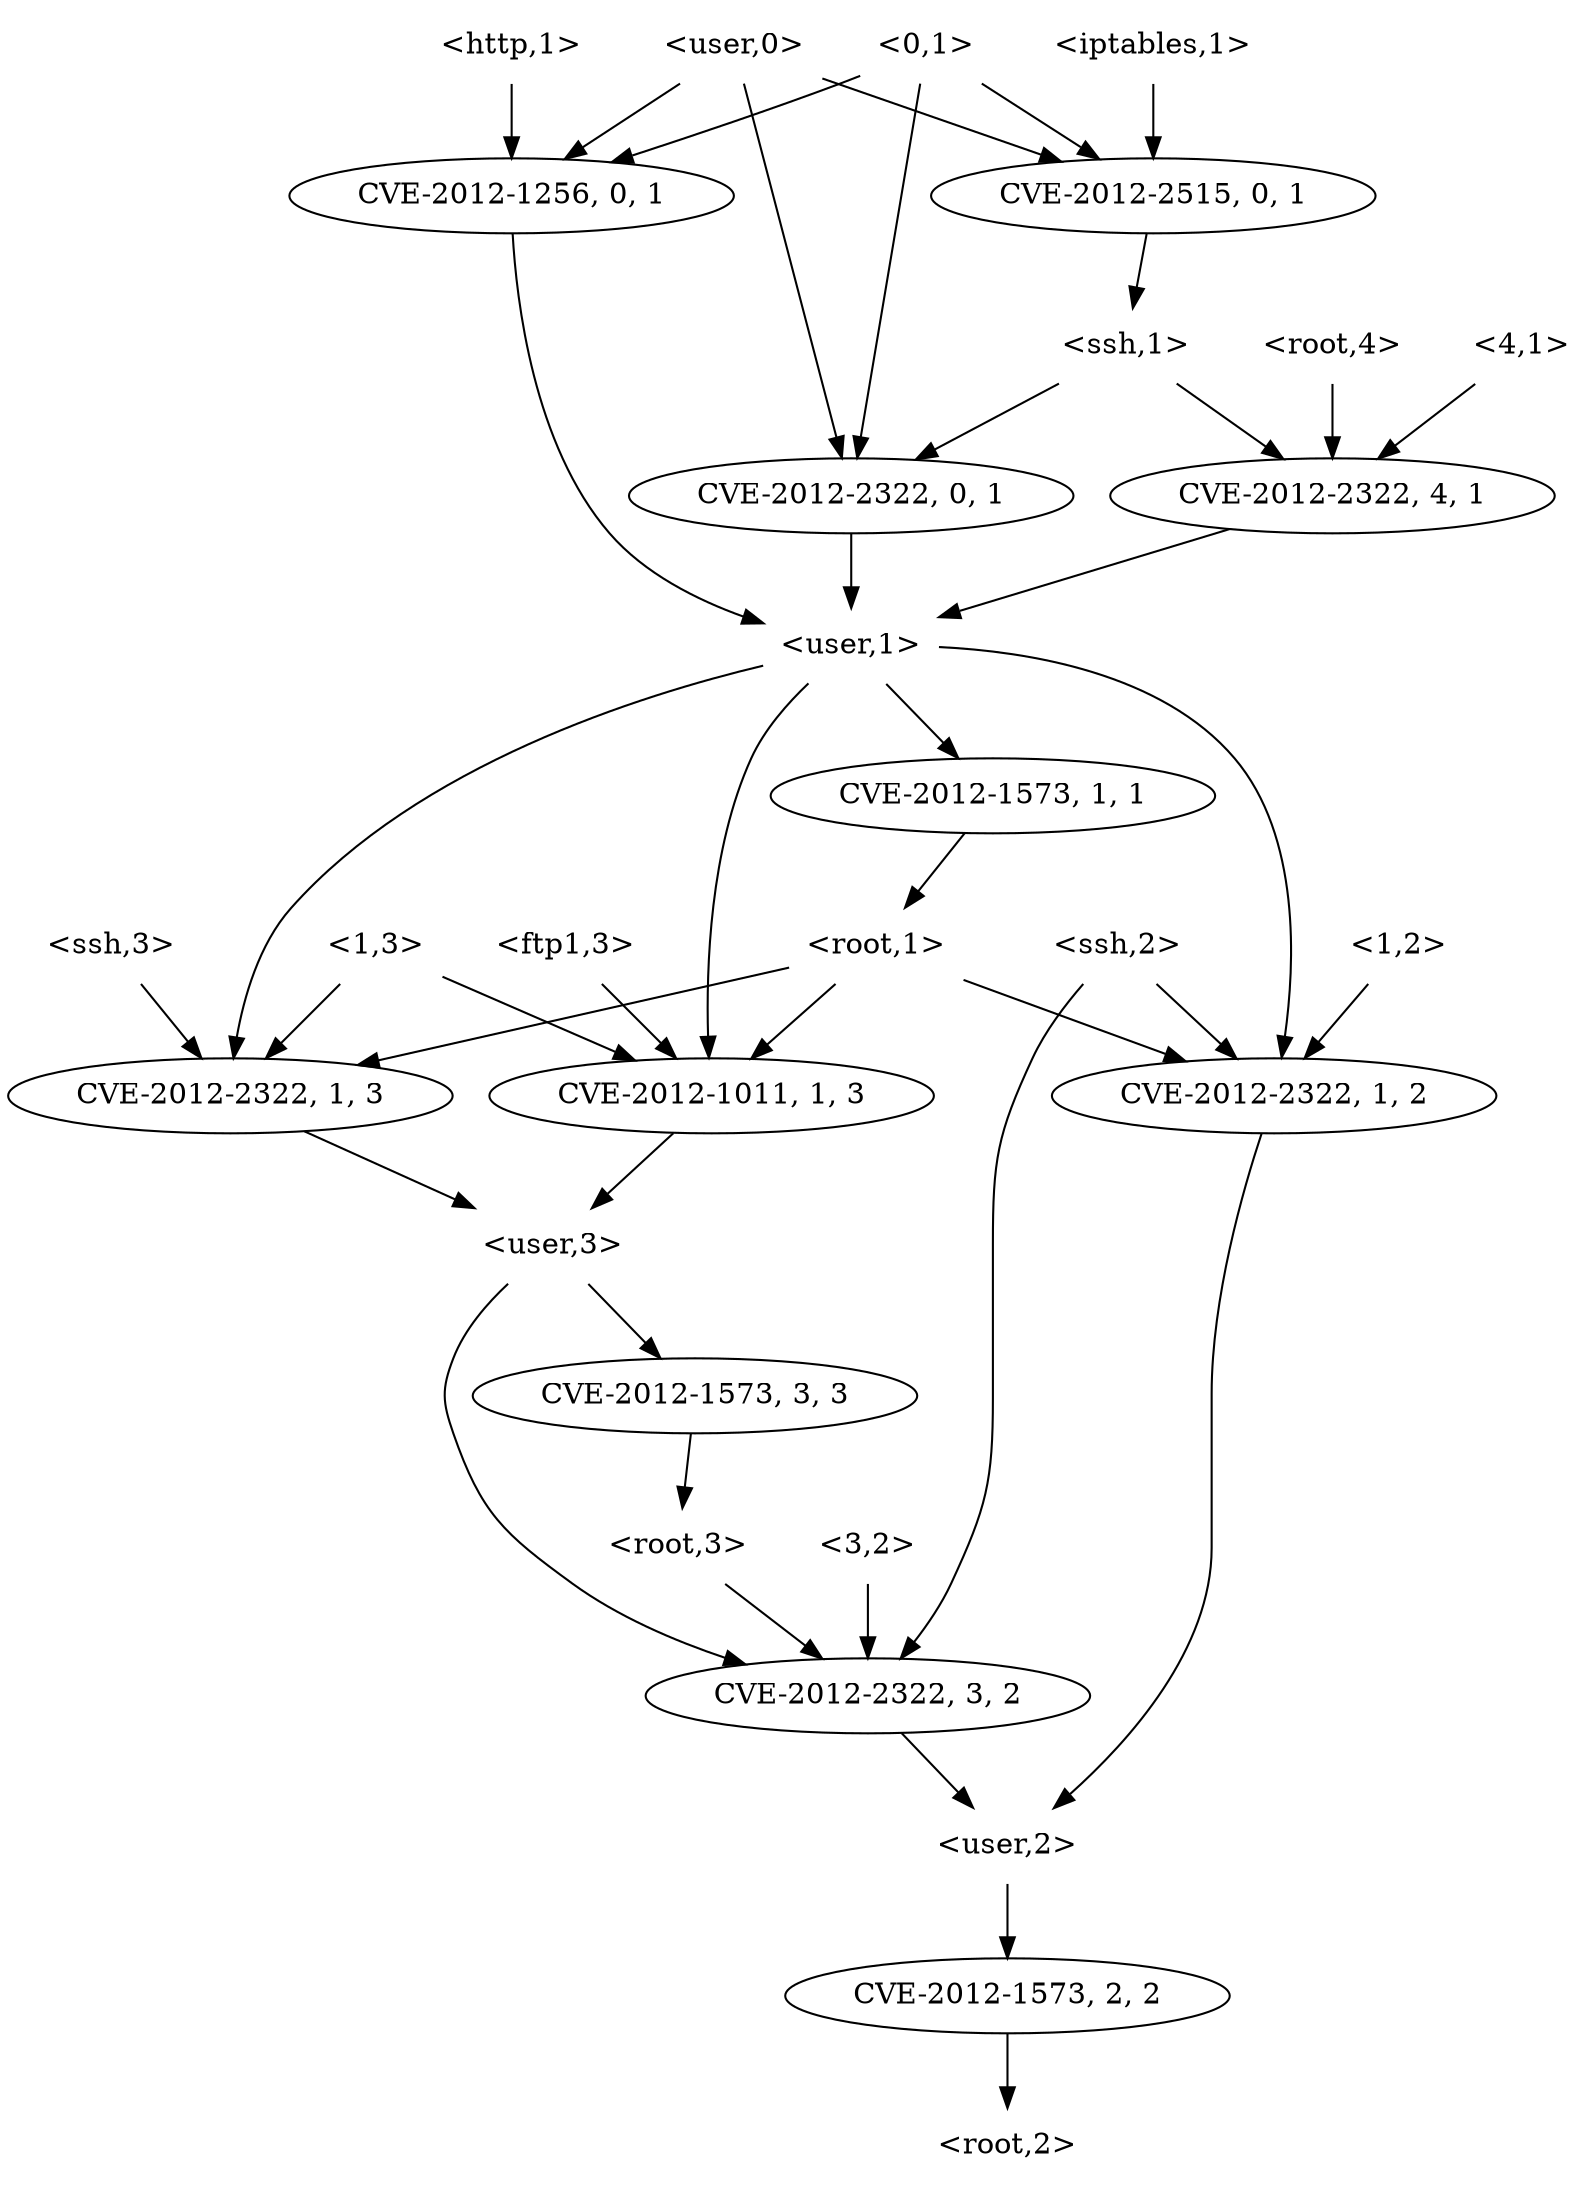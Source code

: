 strict digraph {
	graph [bb="0,0,604,1044"];
	node [label="\N"];
	"<ssh,3>"	 [height=0.5,
		pos="30,594",
		shape=plaintext,
		width=0.84028];
	"<v_ssh,1,3>"	 [height=0.5,
		label=<CVE-2012-2322, 1, 3>,
		pos="88,522",
		width=2.4499];
	"<ssh,3>" -> "<v_ssh,1,3>"	 [pos="e,73.828,540.1 44.337,575.7 51.291,567.3 59.77,557.07 67.401,547.86"];
	"<user,3>"	 [height=0.5,
		pos="216,450",
		shape=plaintext,
		width=0.91667];
	"<v_ssh,1,3>" -> "<user,3>"	 [pos="e,184.53,468.21 117.37,504.94 134.62,495.51 156.68,483.44 175.56,473.12"];
	"<root,3>"	 [height=0.5,
		pos="266,306",
		shape=plaintext,
		width=0.89583];
	"<v_ssh,3,2>"	 [height=0.5,
		label=<CVE-2012-2322, 3, 2>,
		pos="344,234",
		width=2.4499];
	"<root,3>" -> "<v_ssh,3,2>"	 [pos="e,325.48,251.62 285.28,287.7 295.16,278.84 307.32,267.92 318.01,258.33"];
	"<user,2>"	 [height=0.5,
		pos="415,162",
		shape=plaintext,
		width=0.91667];
	"<v_ssh,3,2>" -> "<user,2>"	 [pos="e,397.48,180.28 361.19,216.05 369.87,207.5 380.56,196.96 390.11,187.54"];
	"<0,1>"	 [height=0.5,
		pos="311,1026",
		shape=plaintext,
		width=0.75];
	"<v_http,0,1>"	 [height=0.5,
		label=<CVE-2012-1256, 0, 1>,
		pos="483,954",
		width=2.4499];
	"<0,1>" -> "<v_http,0,1>"	 [pos="e,442.23,970.04 338.03,1012 341.05,1010.6 344.08,1009.3 347,1008 375.07,995.92 406.87,983.46 432.66,973.66"];
	"<v_iptables,0,1>"	 [height=0.5,
		label=<CVE-2012-2515, 0, 1>,
		pos="213,954",
		width=2.4499];
	"<0,1>" -> "<v_iptables,0,1>"	 [pos="e,236.05,971.47 287.03,1007.9 274.17,998.69 258.17,987.26 244.34,977.38"];
	"<v_ssh,0,1>"	 [height=0.5,
		label=<CVE-2012-2322, 0, 1>,
		pos="341,810",
		width=2.4499];
	"<0,1>" -> "<v_ssh,0,1>"	 [pos="e,338.58,828.23 313.4,1007.8 318.59,970.83 330.88,883.18 337.16,838.39"];
	"<user,1>"	 [height=0.5,
		pos="341,738",
		shape=plaintext,
		width=0.91667];
	"<v_http,0,1>" -> "<user,1>"	 [pos="e,374.25,749.55 482.46,935.77 480.61,904.01 472.58,835.51 438,792 424.11,774.52 402.81,761.98 383.7,753.51"];
	"<ssh,1>"	 [height=0.5,
		pos="222,882",
		shape=plaintext,
		width=0.84028];
	"<v_iptables,0,1>" -> "<ssh,1>"	 [pos="e,219.8,900.1 215.22,935.7 216.22,927.98 217.41,918.71 218.51,910.11"];
	"<v_ssh,0,1>" -> "<user,1>"	 [pos="e,341,756.1 341,791.7 341,783.98 341,774.71 341,766.11"];
	"<v_root,2,2>"	 [height=0.5,
		label=<CVE-2012-1573, 2, 2>,
		pos="415,90",
		width=2.4499];
	"<user,2>" -> "<v_root,2,2>"	 [pos="e,415,108.1 415,143.7 415,135.98 415,126.71 415,118.11"];
	"<v_ssh,4,1>"	 [height=0.5,
		label=<CVE-2012-2322, 4, 1>,
		pos="146,810",
		width=2.4499];
	"<ssh,1>" -> "<v_ssh,4,1>"	 [pos="e,164.05,827.62 203.21,863.7 193.69,854.92 181.97,844.13 171.63,834.61"];
	"<ssh,1>" -> "<v_ssh,0,1>"	 [pos="e,313.42,827.23 251.11,863.88 267.28,854.36 287.55,842.44 304.74,832.33"];
	"<v_root,3,3>"	 [height=0.5,
		label=<CVE-2012-1573, 3, 3>,
		pos="274,378",
		width=2.4499];
	"<v_root,3,3>" -> "<root,3>"	 [pos="e,267.95,324.1 272.02,359.7 271.14,351.98 270.08,342.71 269.1,334.11"];
	"<iptables,1>"	 [height=0.5,
		pos="213,1026",
		shape=plaintext,
		width=1.1944];
	"<iptables,1>" -> "<v_iptables,0,1>"	 [pos="e,213,972.1 213,1007.7 213,999.98 213,990.71 213,982.11"];
	"<root,1>"	 [height=0.5,
		pos="352,594",
		shape=plaintext,
		width=0.89583];
	"<v_ftp1,1,3>"	 [height=0.5,
		label=<CVE-2012-1011, 1, 3>,
		pos="283,522",
		width=2.4499];
	"<root,1>" -> "<v_ftp1,1,3>"	 [pos="e,299.86,540.1 334.94,575.7 326.5,567.14 316.18,556.66 306.96,547.3"];
	"<v_ssh,1,2>"	 [height=0.5,
		label=<CVE-2012-2322, 1, 2>,
		pos="515,522",
		width=2.4499];
	"<root,1>" -> "<v_ssh,1,2>"	 [pos="e,478.78,538.56 384.59,579 408.94,568.55 442.54,554.12 469.53,542.53"];
	"<root,1>" -> "<v_ssh,1,3>"	 [pos="e,139.72,536.71 319.63,584.42 277.46,573.24 202.86,553.46 149.72,539.36"];
	"<v_ftp1,1,3>" -> "<user,3>"	 [pos="e,232.53,468.28 266.78,504.05 258.59,495.5 248.5,484.96 239.48,475.54"];
	"<v_ssh,1,2>" -> "<user,2>"	 [pos="e,430.62,180.38 509.33,503.73 501.15,477.21 487,424.73 487,379 487,379 487,379 487,305 487,260.35 458.34,215.52 437.18,188.51"];
	"<user,3>" -> "<v_ssh,3,2>"	 [pos="e,295.72,249.11 199.11,431.99 190.71,422.31 181.42,409.46 177,396 172.01,380.8 172.44,375.34 177,360 187.9,323.37 194.88,312.74 \
224,288 241.99,272.72 265.08,261.13 286.19,252.74"];
	"<user,3>" -> "<v_root,3,3>"	 [pos="e,259.83,396.1 230.34,431.7 237.29,423.3 245.77,413.07 253.4,403.86"];
	"<user,1>" -> "<v_ftp1,1,3>"	 [pos="e,282.21,540.14 324.73,719.77 316.51,710.02 307.2,697.18 302,684 284.45,639.55 281.83,583.23 282.04,550.35"];
	"<user,1>" -> "<v_ssh,1,2>"	 [pos="e,518.4,540.27 374,735.57 409.97,732.11 466.34,720.73 496,684 526.77,645.9 524.49,585.22 519.87,550.25"];
	"<user,1>" -> "<v_ssh,1,3>"	 [pos="e,87.77,540.16 307.78,728.74 256.58,714.22 158.96,679.07 108,612 94.563,594.31 89.846,569.29 88.328,550.28"];
	"<v_root,1,1>"	 [height=0.5,
		label=<CVE-2012-1573, 1, 1>,
		pos="399,666",
		width=2.4499];
	"<user,1>" -> "<v_root,1,1>"	 [pos="e,384.83,684.1 355.34,719.7 362.29,711.3 370.77,701.07 378.4,691.86"];
	"<v_root,1,1>" -> "<root,1>"	 [pos="e,363.6,612.28 387.62,648.05 382.11,639.84 375.36,629.79 369.23,620.66"];
	"<3,2>"	 [height=0.5,
		pos="344,306",
		shape=plaintext,
		width=0.75];
	"<3,2>" -> "<v_ssh,3,2>"	 [pos="e,344,252.1 344,287.7 344,279.98 344,270.71 344,262.11"];
	"<1,3>"	 [height=0.5,
		pos="144,594",
		shape=plaintext,
		width=0.75];
	"<1,3>" -> "<v_ftp1,1,3>"	 [pos="e,251.56,538.83 171.13,579.34 191.41,569.13 219.46,555 242.41,543.44"];
	"<1,3>" -> "<v_ssh,1,3>"	 [pos="e,101.68,540.1 130.16,575.7 123.51,567.39 115.42,557.28 108.11,548.14"];
	"<root,4>"	 [height=0.5,
		pos="68,882",
		shape=plaintext,
		width=0.89583];
	"<root,4>" -> "<v_ssh,4,1>"	 [pos="e,127.48,827.62 87.281,863.7 97.155,854.84 109.32,843.92 120.01,834.33"];
	"<v_ssh,4,1>" -> "<user,1>"	 [pos="e,307.95,750.86 187.83,793.98 220.39,782.3 265.39,766.14 298.19,754.37"];
	"<ssh,2>"	 [height=0.5,
		pos="448,594",
		shape=plaintext,
		width=0.84028];
	"<ssh,2>" -> "<v_ssh,1,2>"	 [pos="e,498.63,540.1 464.56,575.7 472.68,567.22 482.59,556.86 491.47,547.58"];
	"<ssh,2>" -> "<v_ssh,3,2>"	 [pos="e,358.16,252.15 436.6,575.99 430.3,565.9 422.8,552.65 418,540 403.65,502.18 399,491.45 399,451 399,451 399,451 399,377 399,336.55\
 395.88,325.2 380,288 375.92,278.43 370.01,268.78 364.16,260.39"];
	"<http,1>"	 [height=0.5,
		pos="483,1026",
		shape=plaintext,
		width=0.89583];
	"<http,1>" -> "<v_http,0,1>"	 [pos="e,483,972.1 483,1007.7 483,999.98 483,990.71 483,982.11"];
	"<ftp1,3>"	 [height=0.5,
		pos="222,594",
		shape=plaintext,
		width=0.89583];
	"<ftp1,3>" -> "<v_ftp1,1,3>"	 [pos="e,268.09,540.1 237.08,575.7 244.39,567.3 253.31,557.07 261.34,547.86"];
	"<root,2>"	 [height=0.5,
		pos="415,18",
		shape=plaintext,
		width=0.89583];
	"<v_root,2,2>" -> "<root,2>"	 [pos="e,415,36.104 415,71.697 415,63.983 415,54.712 415,46.112"];
	"<4,1>"	 [height=0.5,
		pos="146,882",
		shape=plaintext,
		width=0.75];
	"<4,1>" -> "<v_ssh,4,1>"	 [pos="e,146,828.1 146,863.7 146,855.98 146,846.71 146,838.11"];
	"<user,0>"	 [height=0.5,
		pos="389,1026",
		shape=plaintext,
		width=0.91667];
	"<user,0>" -> "<v_iptables,0,1>"	 [pos="e,251.73,970.23 355.99,1011.6 352.96,1010.4 349.92,1009.2 347,1008 318.58,996.63 286.71,984.02 261.19,973.95"];
	"<user,0>" -> "<v_http,0,1>"	 [pos="e,460.68,971.62 412.24,1007.7 424.37,998.66 439.36,987.5 452.42,977.77"];
	"<user,0>" -> "<v_ssh,0,1>"	 [pos="e,344.87,828.23 385.15,1007.8 376.83,970.75 357.11,882.81 347.08,838.1"];
	"<1,2>"	 [height=0.5,
		pos="570,594",
		shape=plaintext,
		width=0.75];
	"<1,2>" -> "<v_ssh,1,2>"	 [pos="e,528.44,540.1 556.4,575.7 549.88,567.39 541.93,557.28 534.75,548.14"];
}
